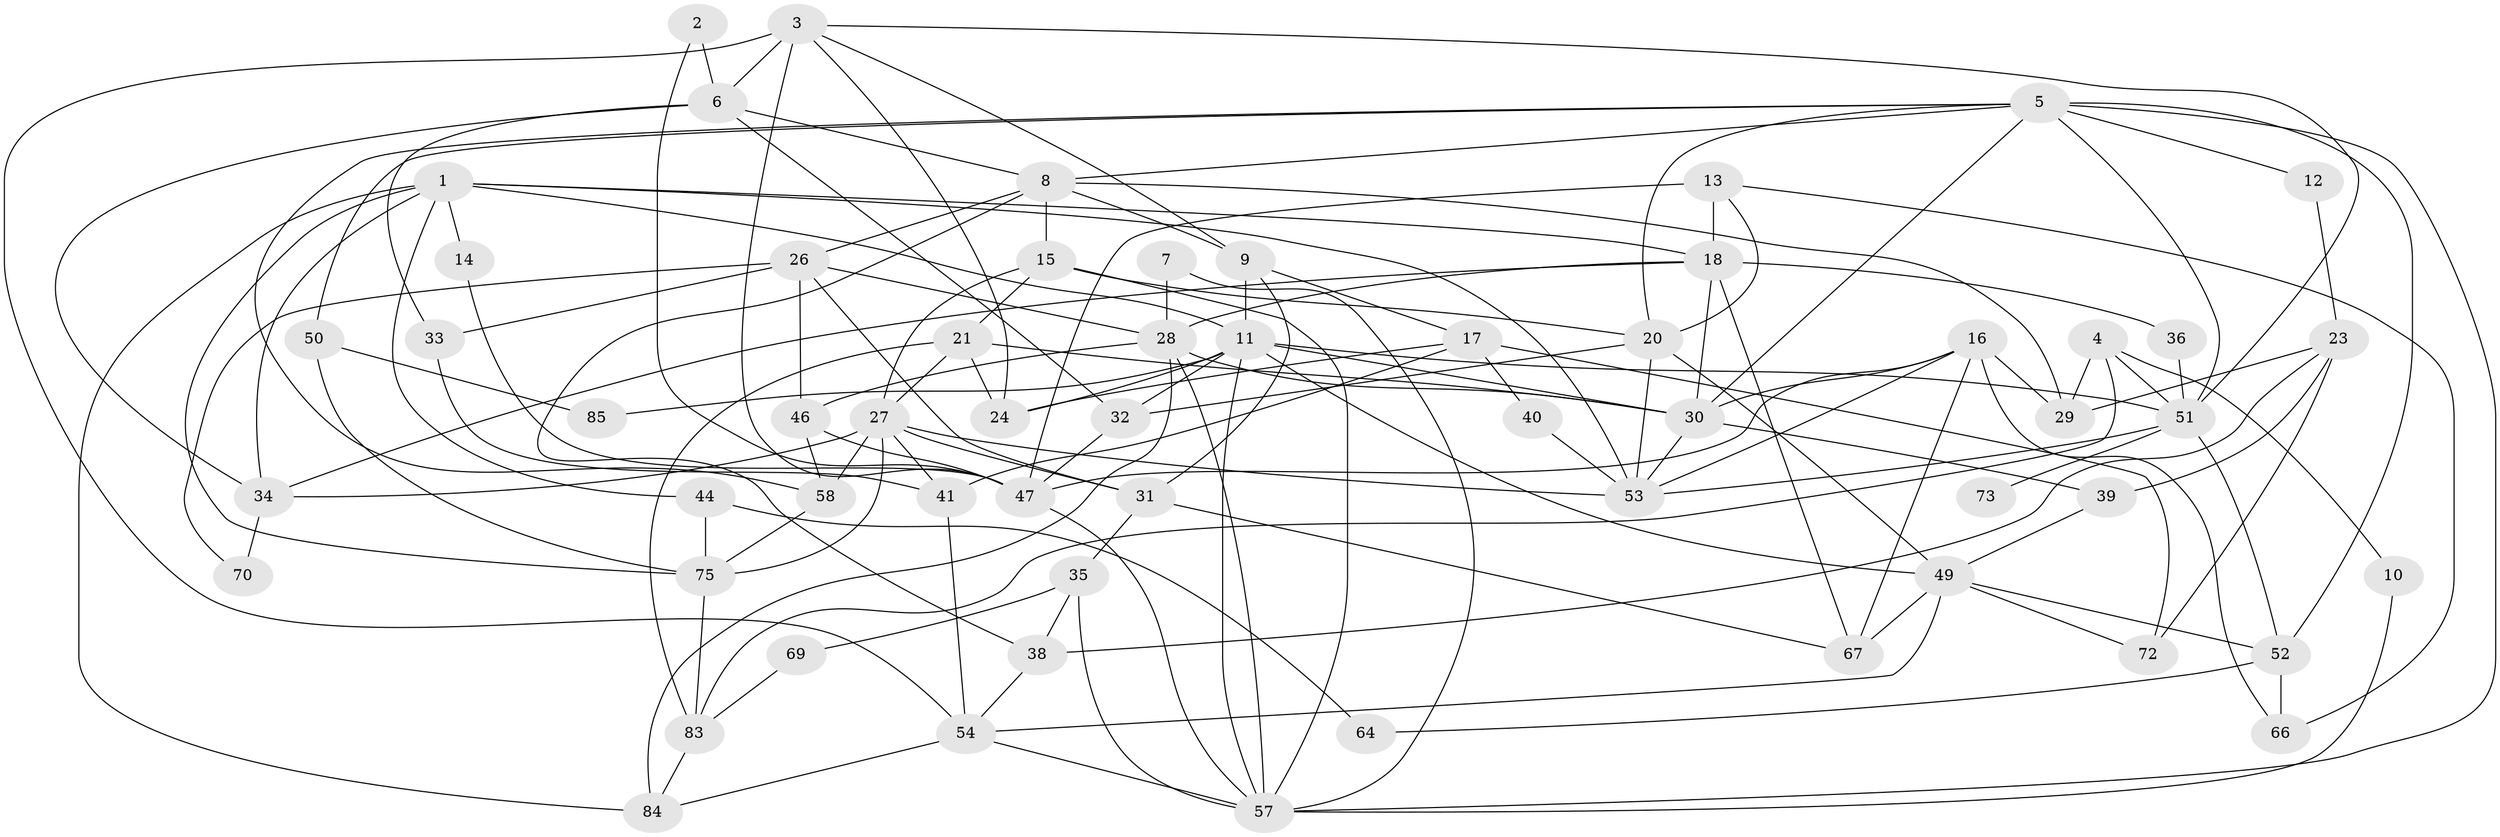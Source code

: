 // Generated by graph-tools (version 1.1) at 2025/52/02/27/25 19:52:07]
// undirected, 59 vertices, 139 edges
graph export_dot {
graph [start="1"]
  node [color=gray90,style=filled];
  1 [super="+45"];
  2;
  3 [super="+37"];
  4;
  5 [super="+74"];
  6;
  7;
  8 [super="+22"];
  9;
  10;
  11 [super="+43"];
  12;
  13 [super="+19"];
  14;
  15 [super="+25"];
  16 [super="+62"];
  17 [super="+78"];
  18 [super="+48"];
  20 [super="+71"];
  21 [super="+76"];
  23 [super="+61"];
  24 [super="+81"];
  26 [super="+82"];
  27 [super="+56"];
  28;
  29;
  30 [super="+42"];
  31;
  32;
  33;
  34;
  35;
  36;
  38 [super="+65"];
  39;
  40;
  41 [super="+55"];
  44;
  46;
  47 [super="+60"];
  49 [super="+80"];
  50;
  51 [super="+63"];
  52 [super="+79"];
  53 [super="+68"];
  54 [super="+59"];
  57 [super="+77"];
  58;
  64;
  66;
  67;
  69;
  70;
  72;
  73;
  75;
  83;
  84;
  85;
  1 -- 84;
  1 -- 14;
  1 -- 53;
  1 -- 75;
  1 -- 34;
  1 -- 18;
  1 -- 44;
  1 -- 11;
  2 -- 6;
  2 -- 47;
  3 -- 6;
  3 -- 24;
  3 -- 51;
  3 -- 9;
  3 -- 47;
  3 -- 54;
  4 -- 29;
  4 -- 83;
  4 -- 10;
  4 -- 51;
  5 -- 20;
  5 -- 12;
  5 -- 50;
  5 -- 57;
  5 -- 51;
  5 -- 52;
  5 -- 8;
  5 -- 58;
  5 -- 30;
  6 -- 34;
  6 -- 32;
  6 -- 33;
  6 -- 8;
  7 -- 28;
  7 -- 57;
  8 -- 9;
  8 -- 15;
  8 -- 29;
  8 -- 38;
  8 -- 26;
  9 -- 11;
  9 -- 31;
  9 -- 17;
  10 -- 57;
  11 -- 85;
  11 -- 30;
  11 -- 32;
  11 -- 49;
  11 -- 51;
  11 -- 24;
  11 -- 57;
  12 -- 23;
  13 -- 47;
  13 -- 66;
  13 -- 18 [weight=2];
  13 -- 20;
  14 -- 47;
  15 -- 20;
  15 -- 21;
  15 -- 57;
  15 -- 27;
  16 -- 29;
  16 -- 53;
  16 -- 66;
  16 -- 67;
  16 -- 47;
  16 -- 30;
  17 -- 41;
  17 -- 72;
  17 -- 24;
  17 -- 40;
  18 -- 67;
  18 -- 36;
  18 -- 34;
  18 -- 28;
  18 -- 30;
  20 -- 32;
  20 -- 53;
  20 -- 49;
  21 -- 83;
  21 -- 27;
  21 -- 24;
  21 -- 30;
  23 -- 39;
  23 -- 38 [weight=2];
  23 -- 72;
  23 -- 29;
  26 -- 46;
  26 -- 28;
  26 -- 70;
  26 -- 33;
  26 -- 31;
  27 -- 41;
  27 -- 58;
  27 -- 34;
  27 -- 75;
  27 -- 31;
  27 -- 53;
  28 -- 46;
  28 -- 84;
  28 -- 57;
  28 -- 30;
  30 -- 53;
  30 -- 39;
  31 -- 35;
  31 -- 67;
  32 -- 47;
  33 -- 41;
  34 -- 70;
  35 -- 57;
  35 -- 38;
  35 -- 69;
  36 -- 51;
  38 -- 54;
  39 -- 49;
  40 -- 53;
  41 -- 54;
  44 -- 75;
  44 -- 64;
  46 -- 58;
  46 -- 47;
  47 -- 57;
  49 -- 52;
  49 -- 54;
  49 -- 72;
  49 -- 67;
  50 -- 75;
  50 -- 85;
  51 -- 52;
  51 -- 73 [weight=2];
  51 -- 53;
  52 -- 64;
  52 -- 66;
  54 -- 84;
  54 -- 57;
  58 -- 75;
  69 -- 83;
  75 -- 83;
  83 -- 84;
}
